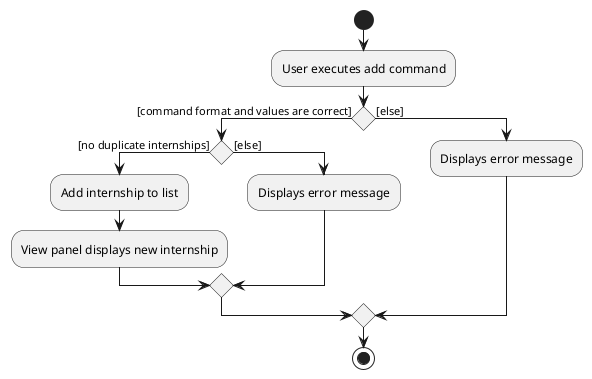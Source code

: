 @startuml
'https://plantuml.com/activity-diagram-beta

start
:User executes add command;
'if () then ([duplicate internship])
'    :Displays error message;
' else ([else])
'    :Add internship to list;
'    :View panel displays new internship;
' endif

 if () then ([command format and values are correct])
   if () then ([no duplicate internships])
    :Add internship to list;
    :View panel displays new internship;
   else ([else])
     :Displays error message;
   endif
  else ([else])
     :Displays error message;
  endif

stop


@enduml
